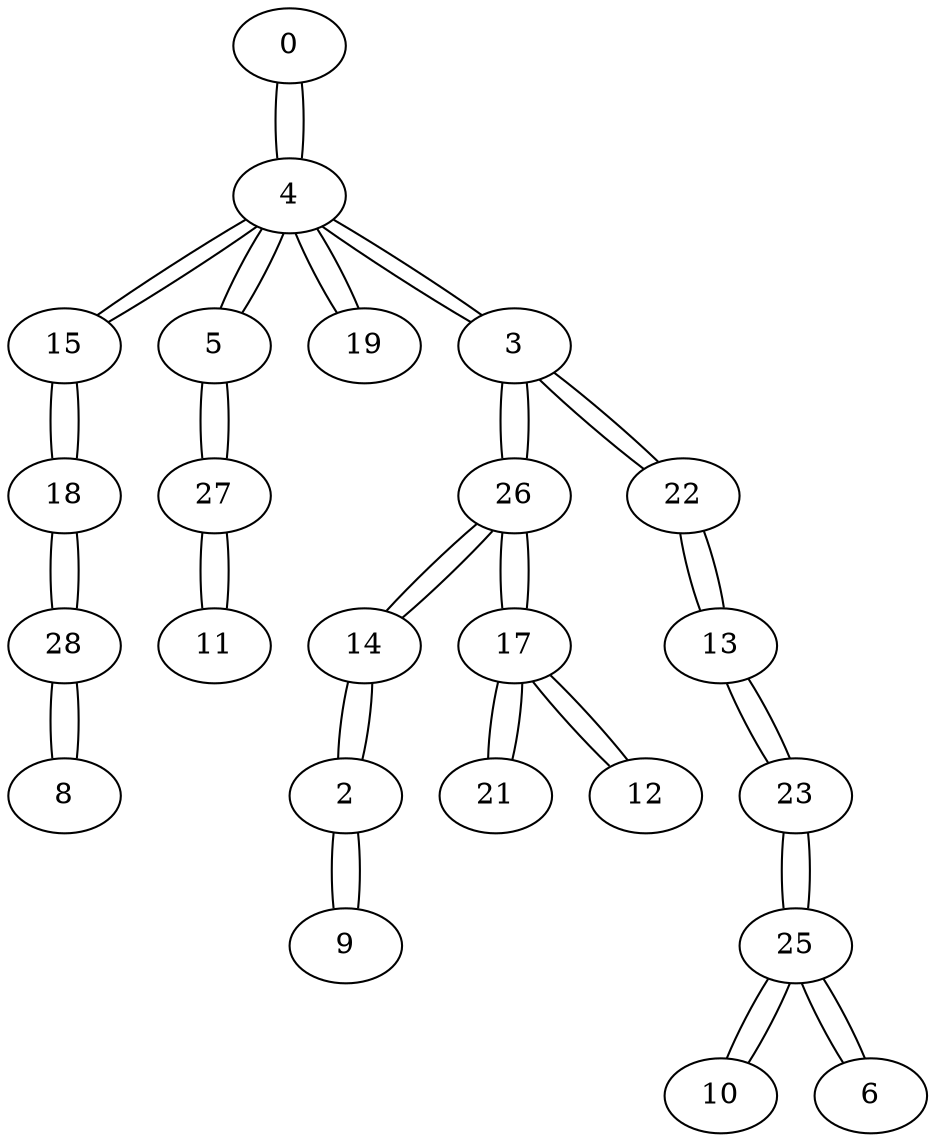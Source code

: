 graph {
0 -- 4 [ distancia=14 ]
4 -- 0 [ distancia=14 ]
4 -- 15 [ distancia=7 ]
4 -- 5 [ distancia=9 ]
4 -- 19 [ distancia=10 ]
4 -- 3 [ distancia=11 ]
15 -- 4 [ distancia=7 ]
15 -- 18 [ distancia=4 ]
18 -- 15 [ distancia=4 ]
18 -- 28 [ distancia=11 ]
5 -- 4 [ distancia=9 ]
5 -- 27 [ distancia=6 ]
27 -- 5 [ distancia=6 ]
27 -- 11 [ distancia=8 ]
11 -- 27 [ distancia=8 ]
19 -- 4 [ distancia=10 ]
3 -- 4 [ distancia=11 ]
3 -- 26 [ distancia=1 ]
3 -- 22 [ distancia=10 ]
26 -- 3 [ distancia=1 ]
26 -- 14 [ distancia=1 ]
26 -- 17 [ distancia=5 ]
14 -- 26 [ distancia=1 ]
14 -- 2 [ distancia=8 ]
17 -- 26 [ distancia=5 ]
17 -- 21 [ distancia=11 ]
17 -- 12 [ distancia=13 ]
2 -- 14 [ distancia=8 ]
2 -- 9 [ distancia=11 ]
22 -- 3 [ distancia=10 ]
22 -- 13 [ distancia=8 ]
13 -- 22 [ distancia=8 ]
13 -- 23 [ distancia=3 ]
23 -- 13 [ distancia=3 ]
23 -- 25 [ distancia=5 ]
25 -- 23 [ distancia=5 ]
25 -- 10 [ distancia=9 ]
25 -- 6 [ distancia=15 ]
10 -- 25 [ distancia=9 ]
28 -- 18 [ distancia=11 ]
28 -- 8 [ distancia=9 ]
8 -- 28 [ distancia=9 ]
21 -- 17 [ distancia=11 ]
9 -- 2 [ distancia=11 ]
12 -- 17 [ distancia=13 ]
6 -- 25 [ distancia=15 ]
}
